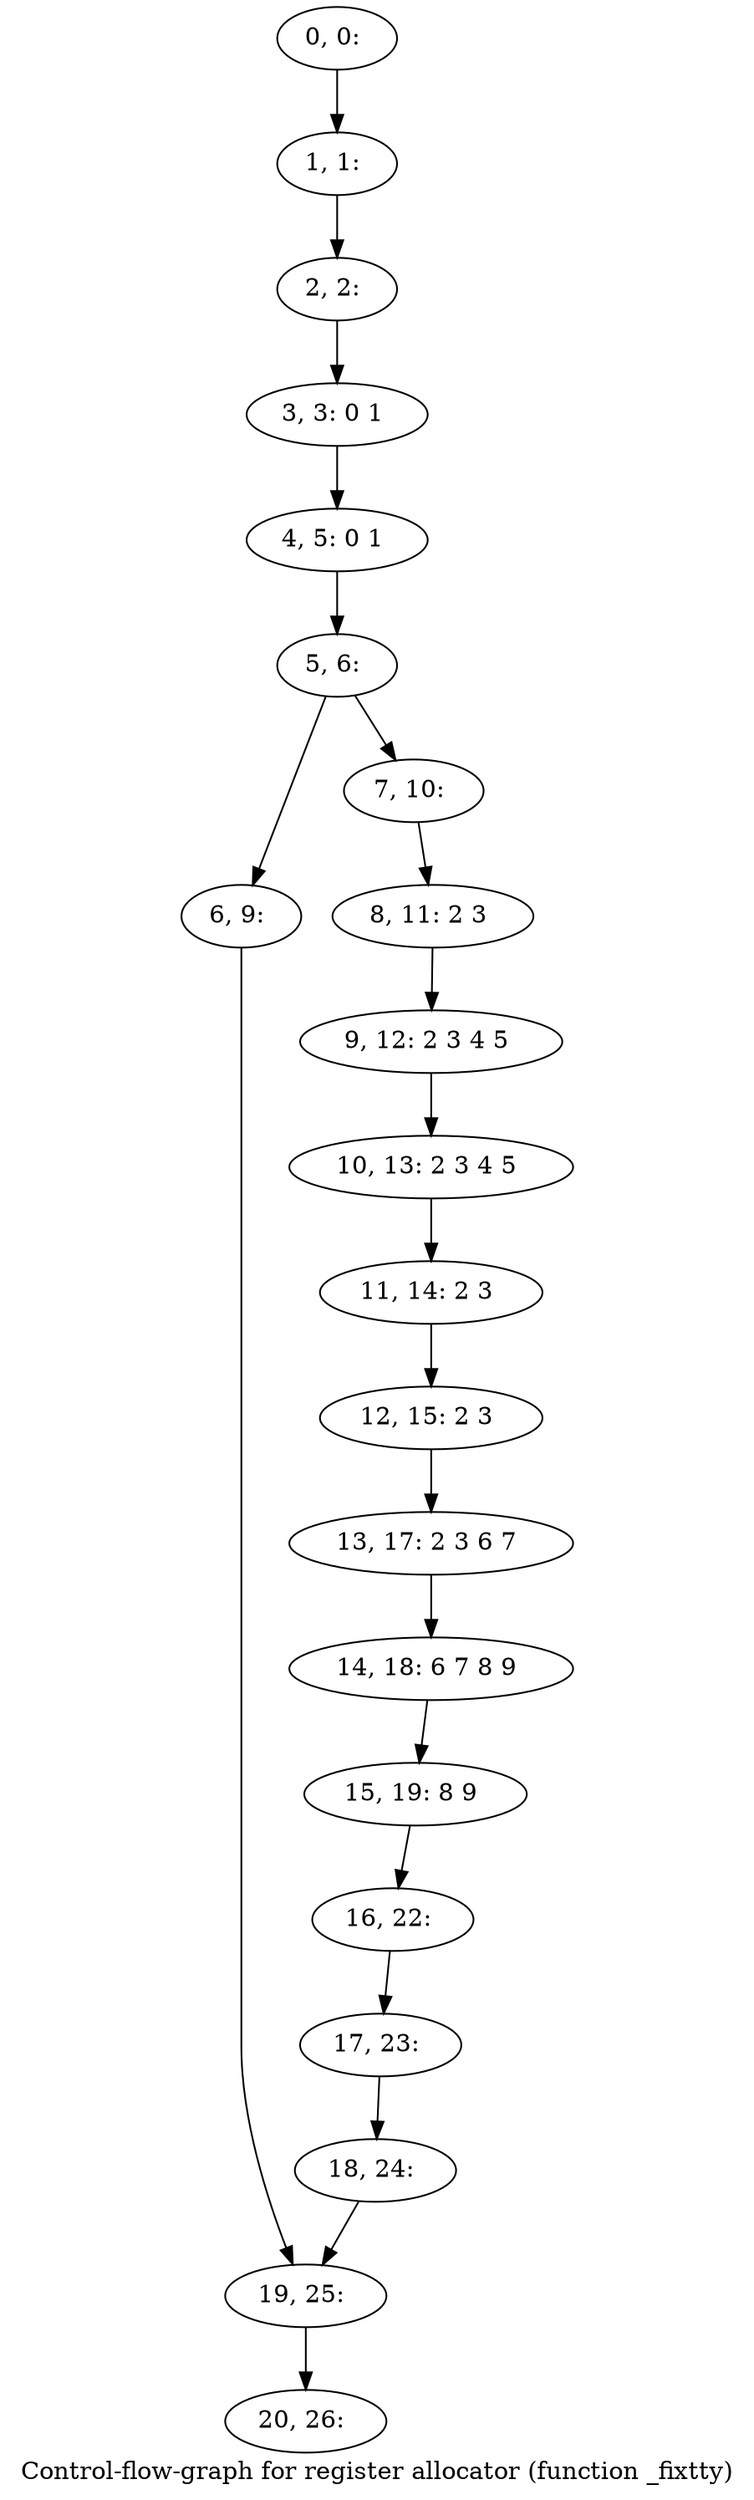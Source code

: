 digraph G {
graph [label="Control-flow-graph for register allocator (function _fixtty)"]
0[label="0, 0: "];
1[label="1, 1: "];
2[label="2, 2: "];
3[label="3, 3: 0 1 "];
4[label="4, 5: 0 1 "];
5[label="5, 6: "];
6[label="6, 9: "];
7[label="7, 10: "];
8[label="8, 11: 2 3 "];
9[label="9, 12: 2 3 4 5 "];
10[label="10, 13: 2 3 4 5 "];
11[label="11, 14: 2 3 "];
12[label="12, 15: 2 3 "];
13[label="13, 17: 2 3 6 7 "];
14[label="14, 18: 6 7 8 9 "];
15[label="15, 19: 8 9 "];
16[label="16, 22: "];
17[label="17, 23: "];
18[label="18, 24: "];
19[label="19, 25: "];
20[label="20, 26: "];
0->1 ;
1->2 ;
2->3 ;
3->4 ;
4->5 ;
5->6 ;
5->7 ;
6->19 ;
7->8 ;
8->9 ;
9->10 ;
10->11 ;
11->12 ;
12->13 ;
13->14 ;
14->15 ;
15->16 ;
16->17 ;
17->18 ;
18->19 ;
19->20 ;
}
